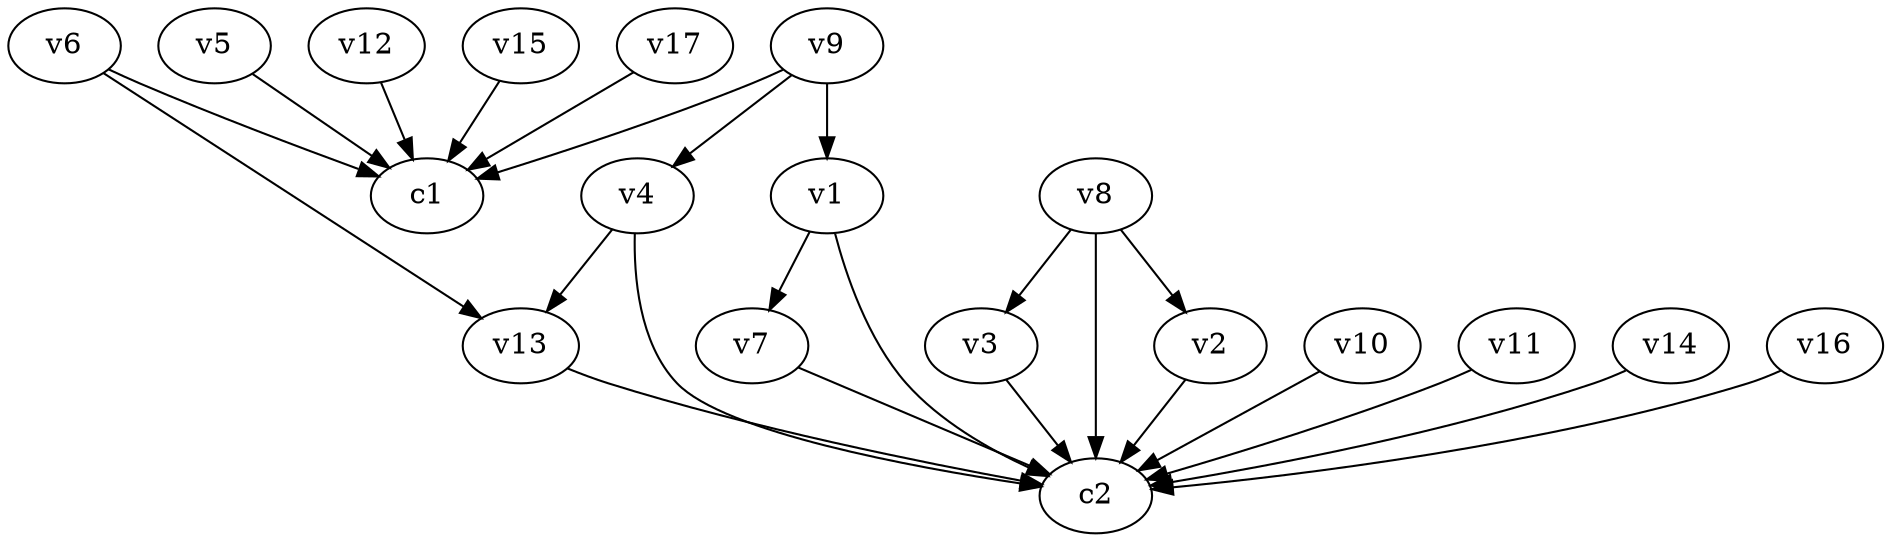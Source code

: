 strict digraph  {
c1;
c2;
v1;
v2;
v3;
v4;
v5;
v6;
v7;
v8;
v9;
v10;
v11;
v12;
v13;
v14;
v15;
v16;
v17;
v1 -> c2  [weight=1];
v1 -> v7  [weight=1];
v2 -> c2  [weight=1];
v3 -> c2  [weight=1];
v4 -> c2  [weight=1];
v4 -> v13  [weight=1];
v5 -> c1  [weight=1];
v6 -> c1  [weight=1];
v6 -> v13  [weight=1];
v7 -> c2  [weight=1];
v8 -> c2  [weight=1];
v8 -> v3  [weight=1];
v8 -> v2  [weight=1];
v9 -> c1  [weight=1];
v9 -> v1  [weight=1];
v9 -> v4  [weight=1];
v10 -> c2  [weight=1];
v11 -> c2  [weight=1];
v12 -> c1  [weight=1];
v13 -> c2  [weight=1];
v14 -> c2  [weight=1];
v15 -> c1  [weight=1];
v16 -> c2  [weight=1];
v17 -> c1  [weight=1];
}

